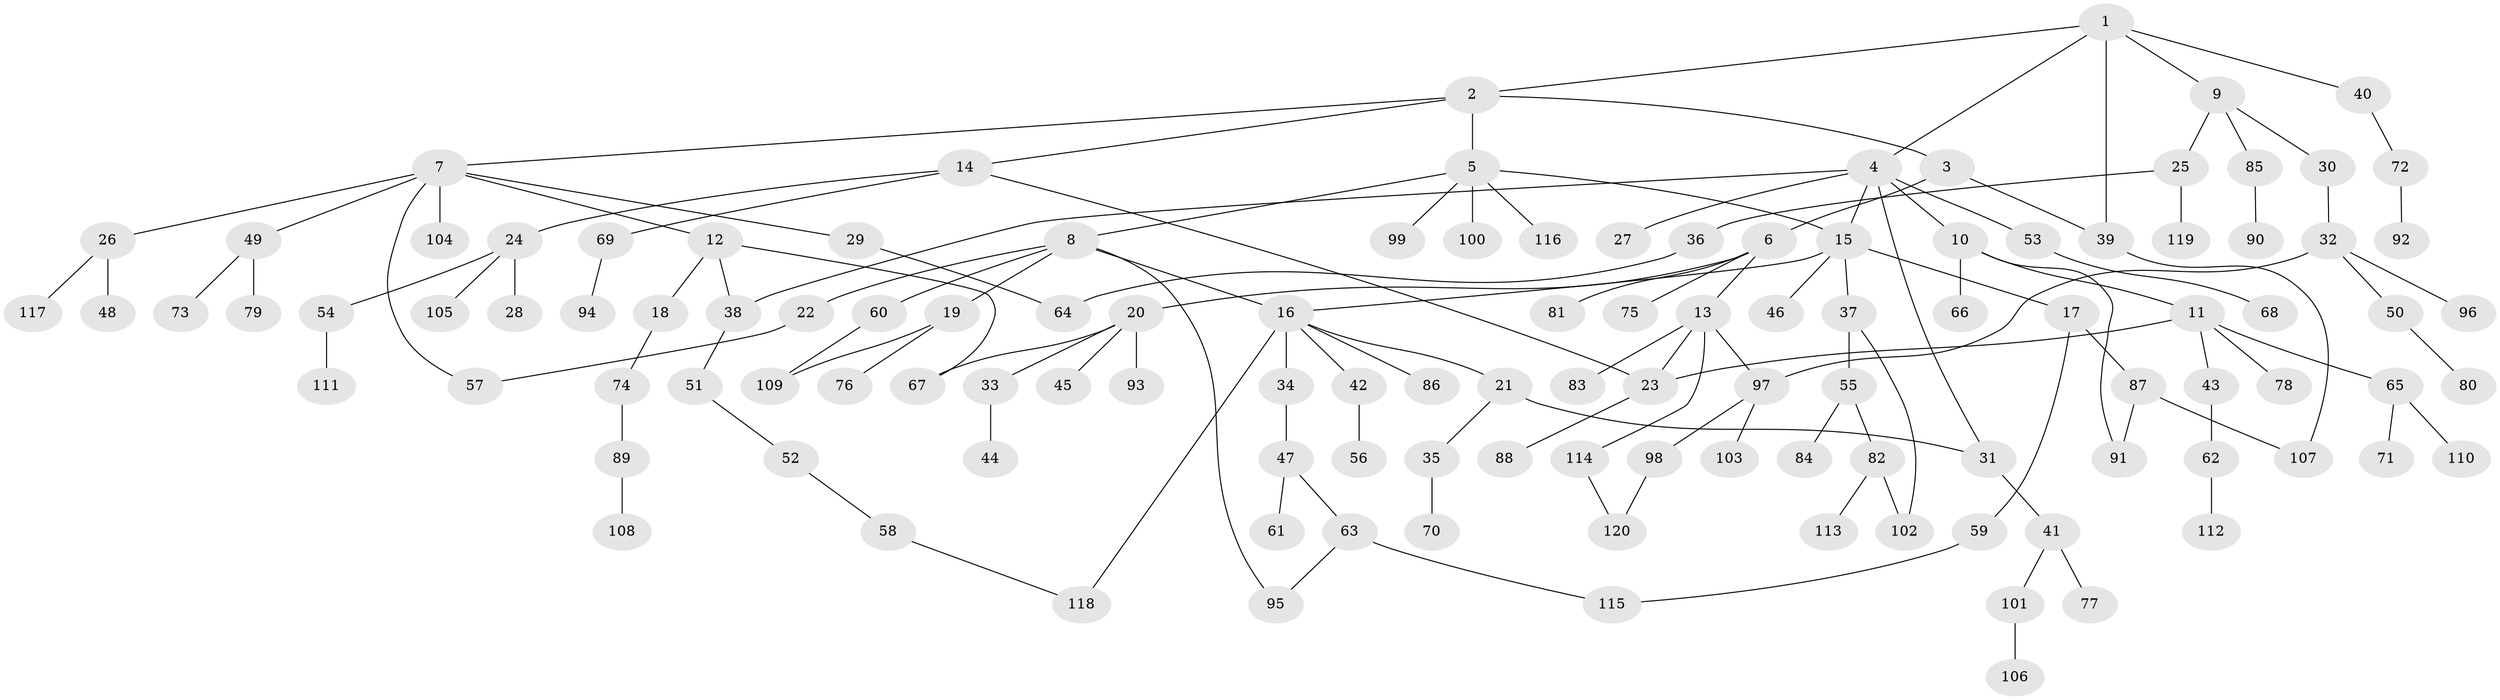 // Generated by graph-tools (version 1.1) at 2025/13/03/09/25 04:13:29]
// undirected, 120 vertices, 138 edges
graph export_dot {
graph [start="1"]
  node [color=gray90,style=filled];
  1;
  2;
  3;
  4;
  5;
  6;
  7;
  8;
  9;
  10;
  11;
  12;
  13;
  14;
  15;
  16;
  17;
  18;
  19;
  20;
  21;
  22;
  23;
  24;
  25;
  26;
  27;
  28;
  29;
  30;
  31;
  32;
  33;
  34;
  35;
  36;
  37;
  38;
  39;
  40;
  41;
  42;
  43;
  44;
  45;
  46;
  47;
  48;
  49;
  50;
  51;
  52;
  53;
  54;
  55;
  56;
  57;
  58;
  59;
  60;
  61;
  62;
  63;
  64;
  65;
  66;
  67;
  68;
  69;
  70;
  71;
  72;
  73;
  74;
  75;
  76;
  77;
  78;
  79;
  80;
  81;
  82;
  83;
  84;
  85;
  86;
  87;
  88;
  89;
  90;
  91;
  92;
  93;
  94;
  95;
  96;
  97;
  98;
  99;
  100;
  101;
  102;
  103;
  104;
  105;
  106;
  107;
  108;
  109;
  110;
  111;
  112;
  113;
  114;
  115;
  116;
  117;
  118;
  119;
  120;
  1 -- 2;
  1 -- 4;
  1 -- 9;
  1 -- 39;
  1 -- 40;
  2 -- 3;
  2 -- 5;
  2 -- 7;
  2 -- 14;
  3 -- 6;
  3 -- 39;
  4 -- 10;
  4 -- 15;
  4 -- 27;
  4 -- 53;
  4 -- 31;
  4 -- 38;
  5 -- 8;
  5 -- 99;
  5 -- 100;
  5 -- 116;
  5 -- 15;
  6 -- 13;
  6 -- 20;
  6 -- 75;
  6 -- 81;
  7 -- 12;
  7 -- 26;
  7 -- 29;
  7 -- 49;
  7 -- 104;
  7 -- 57;
  8 -- 16;
  8 -- 19;
  8 -- 22;
  8 -- 60;
  8 -- 95;
  9 -- 25;
  9 -- 30;
  9 -- 85;
  10 -- 11;
  10 -- 66;
  10 -- 91;
  11 -- 43;
  11 -- 65;
  11 -- 78;
  11 -- 23;
  12 -- 18;
  12 -- 38;
  12 -- 67;
  13 -- 83;
  13 -- 114;
  13 -- 97;
  13 -- 23;
  14 -- 23;
  14 -- 24;
  14 -- 69;
  15 -- 17;
  15 -- 37;
  15 -- 46;
  15 -- 16;
  16 -- 21;
  16 -- 34;
  16 -- 42;
  16 -- 86;
  16 -- 118;
  17 -- 59;
  17 -- 87;
  18 -- 74;
  19 -- 76;
  19 -- 109;
  20 -- 33;
  20 -- 45;
  20 -- 93;
  20 -- 67;
  21 -- 31;
  21 -- 35;
  22 -- 57;
  23 -- 88;
  24 -- 28;
  24 -- 54;
  24 -- 105;
  25 -- 36;
  25 -- 119;
  26 -- 48;
  26 -- 117;
  29 -- 64;
  30 -- 32;
  31 -- 41;
  32 -- 50;
  32 -- 96;
  32 -- 97;
  33 -- 44;
  34 -- 47;
  35 -- 70;
  36 -- 64;
  37 -- 55;
  37 -- 102;
  38 -- 51;
  39 -- 107;
  40 -- 72;
  41 -- 77;
  41 -- 101;
  42 -- 56;
  43 -- 62;
  47 -- 61;
  47 -- 63;
  49 -- 73;
  49 -- 79;
  50 -- 80;
  51 -- 52;
  52 -- 58;
  53 -- 68;
  54 -- 111;
  55 -- 82;
  55 -- 84;
  58 -- 118;
  59 -- 115;
  60 -- 109;
  62 -- 112;
  63 -- 95;
  63 -- 115;
  65 -- 71;
  65 -- 110;
  69 -- 94;
  72 -- 92;
  74 -- 89;
  82 -- 113;
  82 -- 102;
  85 -- 90;
  87 -- 91;
  87 -- 107;
  89 -- 108;
  97 -- 98;
  97 -- 103;
  98 -- 120;
  101 -- 106;
  114 -- 120;
}
